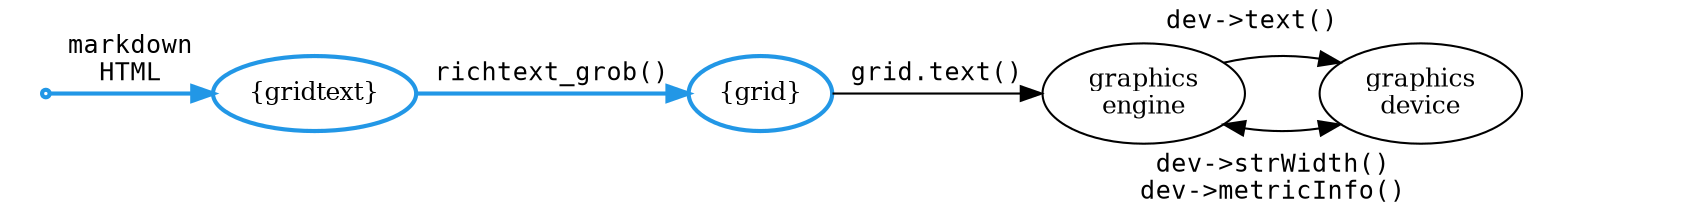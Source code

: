 
digraph G {

    node [style = filled; fillcolor = white,
          fontcolor = black, fontsize = 12 ];
    edge [fontcolor = black, fontsize = 12 ];

    origin [shape = point, 
            color = "#2297E6", penwidth = 2 ];
    shaper [label = "{gridtext}",
            color = "#2297E6", penwidth = 2 ];
    engine [label = "graphics\nengine"];
    device2 [label = "graphics\ndevice"];
    grid [label = "{grid}",
            color = "#2297E6", penwidth = 2 ];

    dummy [shape = none; label = ""];

    subgraph clusterR {
        origin -> shaper [ label = "markdown\nHTML", fontname = courier,
                           color = "#2297E6", penwidth = 2 ];
        shaper -> grid [label = "richtext_grob()", fontname = courier,
                        color = "#2297E6", penwidth = 2 ];
        grid -> engine [label = "grid.text()", fontname = courier];
        engine -> device2 [dir = both, headlabel = " \ndev->strWidth()\ndev->metricInfo()", 
                           fontname = courier];
        engine -> device2 [headlabel = " dev->text()\n ", fontname = courier];
        color = none;

        { rank = same; origin; shaper; grid; engine; device2 }
    }

}
    